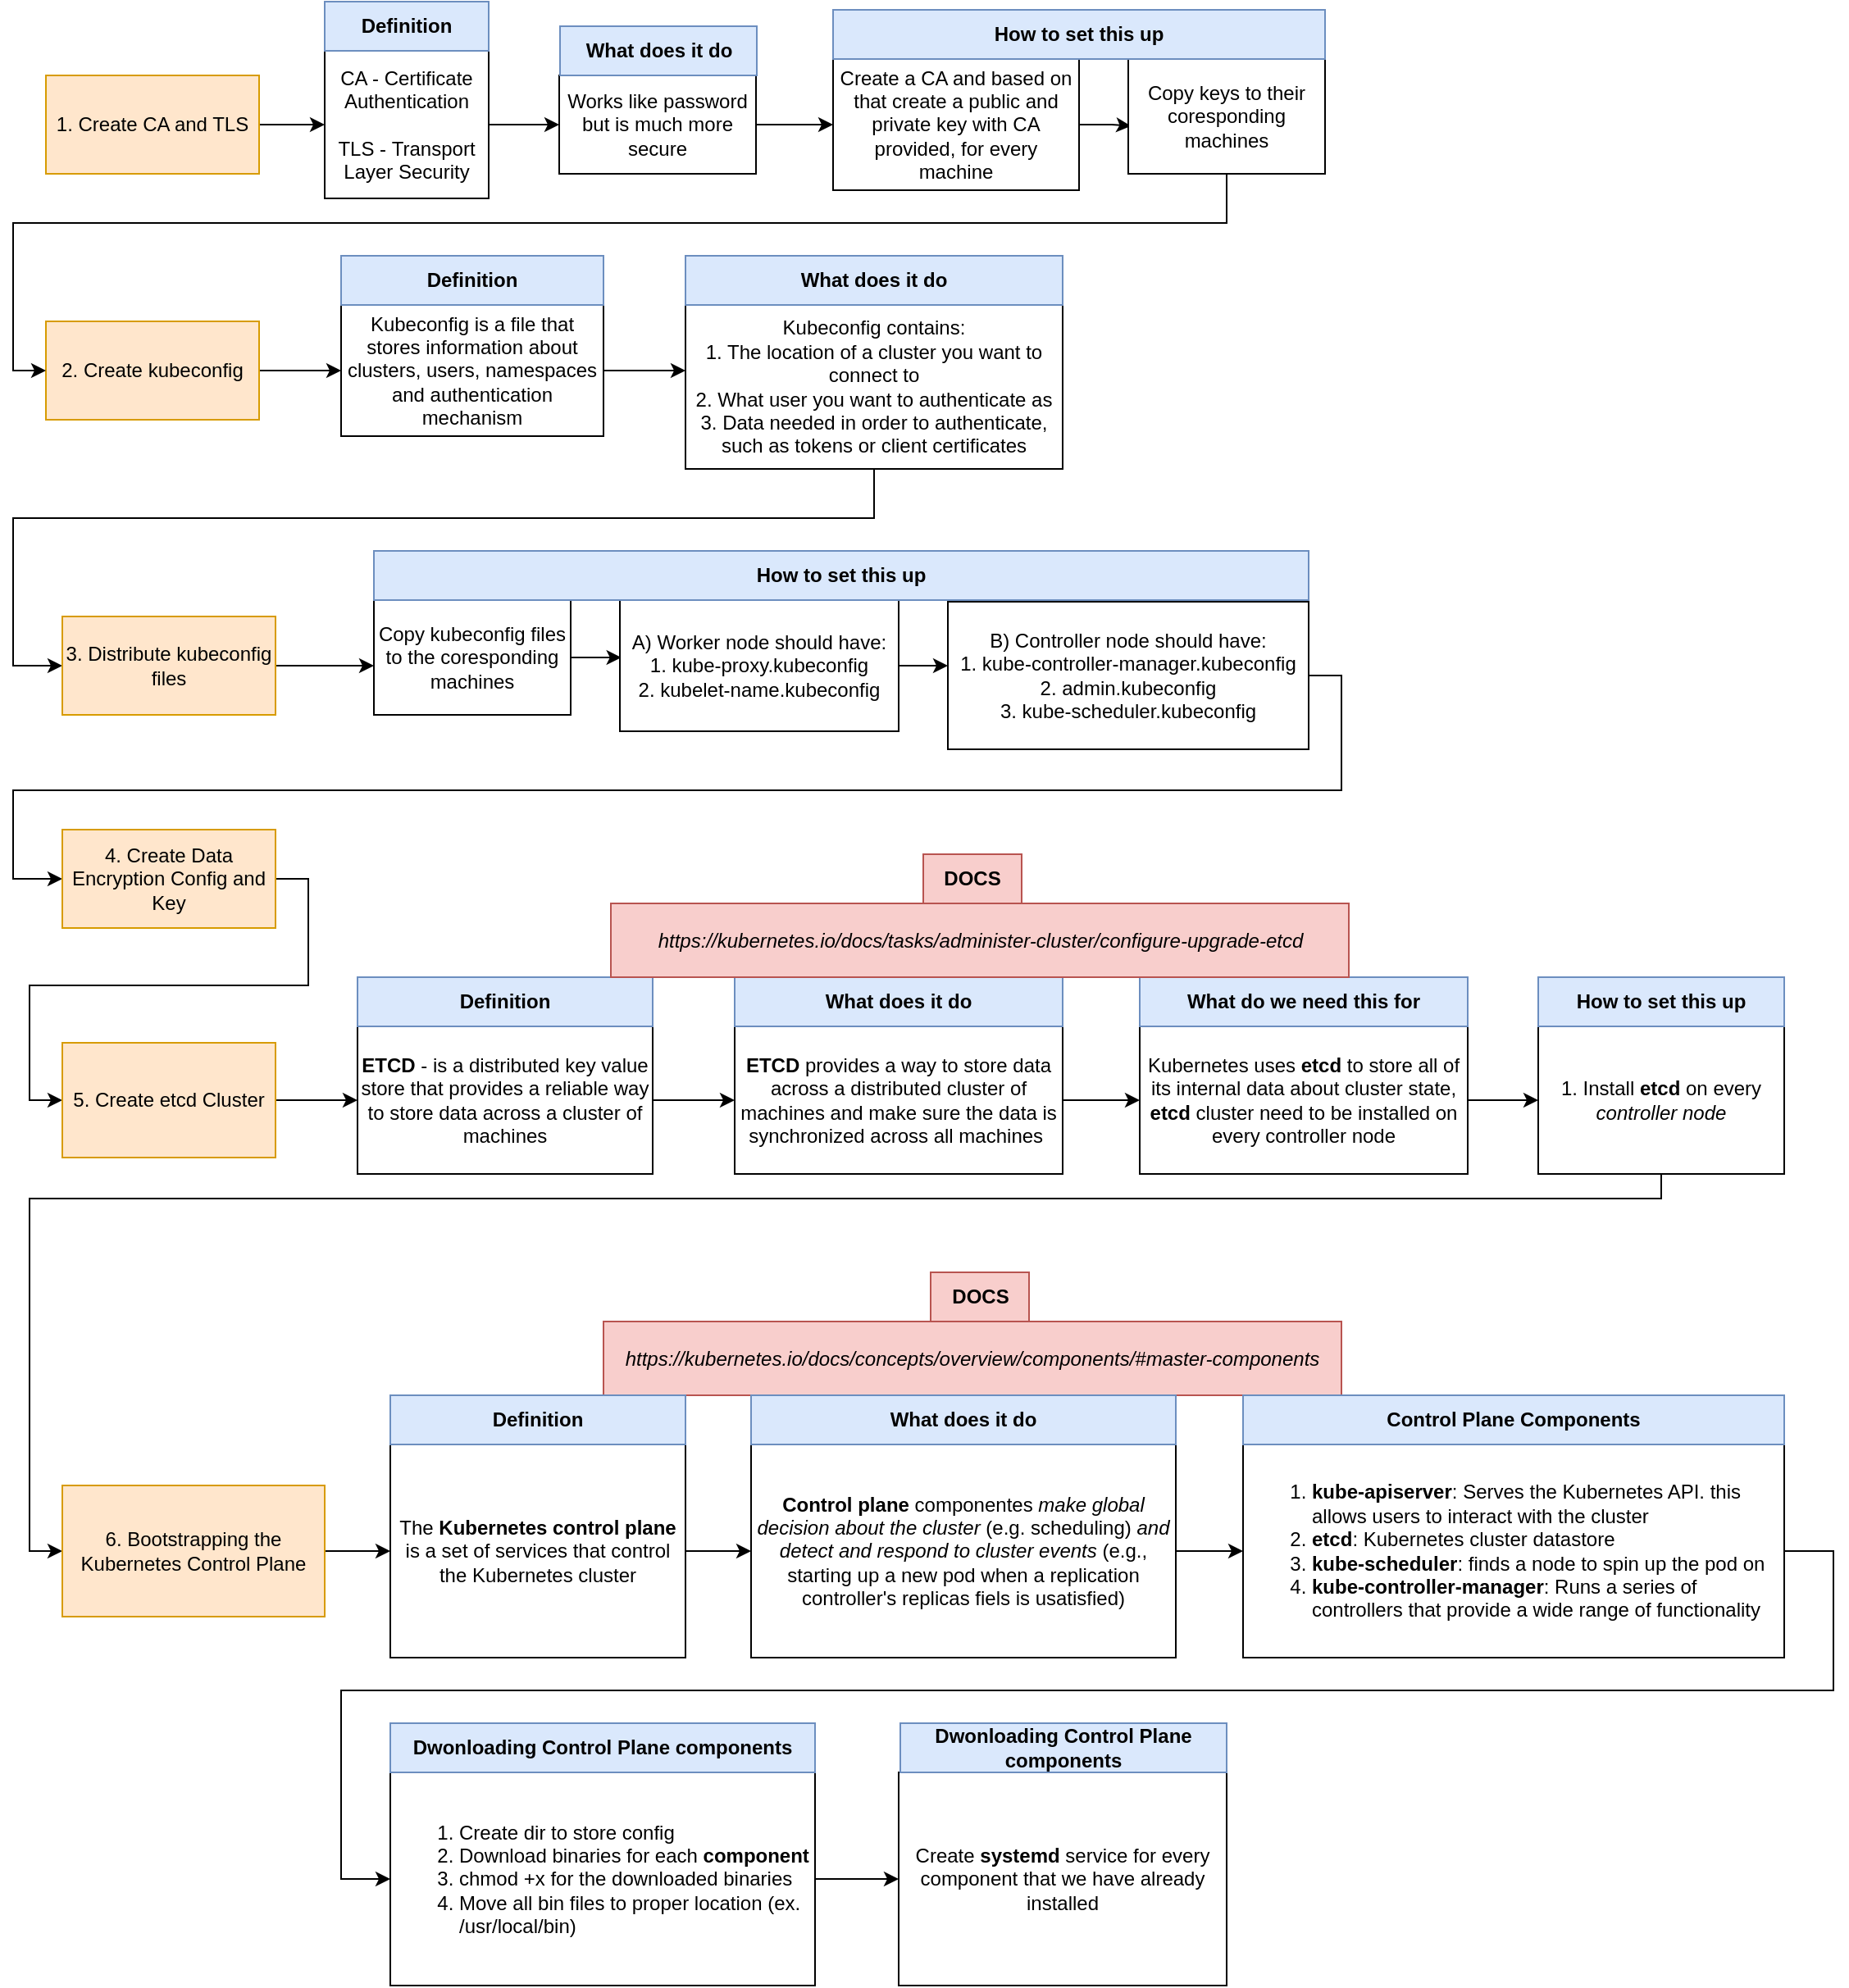 <mxfile version="21.5.2" type="github">
  <diagram name="Strona-1" id="LIcGz9p34mj6lom9c27u">
    <mxGraphModel dx="1434" dy="888" grid="1" gridSize="10" guides="1" tooltips="1" connect="1" arrows="1" fold="1" page="1" pageScale="1" pageWidth="827" pageHeight="1169" math="0" shadow="0">
      <root>
        <mxCell id="0" />
        <mxCell id="1" parent="0" />
        <mxCell id="68Hwct-F0d1kTlMrPAvt-4" style="edgeStyle=orthogonalEdgeStyle;rounded=0;orthogonalLoop=1;jettySize=auto;html=1;entryX=0;entryY=0.5;entryDx=0;entryDy=0;" parent="1" source="68Hwct-F0d1kTlMrPAvt-1" target="68Hwct-F0d1kTlMrPAvt-2" edge="1">
          <mxGeometry relative="1" as="geometry" />
        </mxCell>
        <mxCell id="68Hwct-F0d1kTlMrPAvt-1" value="1. Create CA and TLS" style="rounded=0;whiteSpace=wrap;html=1;fillColor=#ffe6cc;strokeColor=#d79b00;" parent="1" vertex="1">
          <mxGeometry x="160" y="145" width="130" height="60" as="geometry" />
        </mxCell>
        <mxCell id="68Hwct-F0d1kTlMrPAvt-5" style="edgeStyle=orthogonalEdgeStyle;rounded=0;orthogonalLoop=1;jettySize=auto;html=1;exitX=1;exitY=0.5;exitDx=0;exitDy=0;" parent="1" source="68Hwct-F0d1kTlMrPAvt-2" target="68Hwct-F0d1kTlMrPAvt-6" edge="1">
          <mxGeometry relative="1" as="geometry">
            <mxPoint x="540" y="190.241" as="targetPoint" />
          </mxGeometry>
        </mxCell>
        <mxCell id="68Hwct-F0d1kTlMrPAvt-2" value="CA - Certificate Authentication&lt;br&gt;&lt;br&gt;TLS -&amp;nbsp;Transport Layer Security" style="rounded=0;whiteSpace=wrap;html=1;" parent="1" vertex="1">
          <mxGeometry x="330" y="130" width="100" height="90" as="geometry" />
        </mxCell>
        <mxCell id="68Hwct-F0d1kTlMrPAvt-8" style="edgeStyle=orthogonalEdgeStyle;rounded=0;orthogonalLoop=1;jettySize=auto;html=1;exitX=1;exitY=0.5;exitDx=0;exitDy=0;entryX=0;entryY=0.5;entryDx=0;entryDy=0;" parent="1" source="68Hwct-F0d1kTlMrPAvt-6" target="68Hwct-F0d1kTlMrPAvt-7" edge="1">
          <mxGeometry relative="1" as="geometry" />
        </mxCell>
        <mxCell id="68Hwct-F0d1kTlMrPAvt-6" value="Works like password but is much more secure" style="rounded=0;whiteSpace=wrap;html=1;" parent="1" vertex="1">
          <mxGeometry x="473" y="145.001" width="120" height="60" as="geometry" />
        </mxCell>
        <mxCell id="NVeK4hS8OuHmS83PzHyg-14" style="edgeStyle=orthogonalEdgeStyle;rounded=0;orthogonalLoop=1;jettySize=auto;html=1;entryX=0.014;entryY=0.583;entryDx=0;entryDy=0;entryPerimeter=0;" edge="1" parent="1" source="68Hwct-F0d1kTlMrPAvt-7" target="68Hwct-F0d1kTlMrPAvt-16">
          <mxGeometry relative="1" as="geometry" />
        </mxCell>
        <mxCell id="68Hwct-F0d1kTlMrPAvt-7" value="Create a CA and based on that create a public and private key with CA provided, for every machine" style="rounded=0;whiteSpace=wrap;html=1;" parent="1" vertex="1">
          <mxGeometry x="640" y="135" width="150" height="80" as="geometry" />
        </mxCell>
        <mxCell id="68Hwct-F0d1kTlMrPAvt-11" style="edgeStyle=orthogonalEdgeStyle;rounded=0;orthogonalLoop=1;jettySize=auto;html=1;exitX=1;exitY=0.5;exitDx=0;exitDy=0;entryX=0;entryY=0.5;entryDx=0;entryDy=0;" parent="1" source="68Hwct-F0d1kTlMrPAvt-9" target="68Hwct-F0d1kTlMrPAvt-10" edge="1">
          <mxGeometry relative="1" as="geometry" />
        </mxCell>
        <mxCell id="68Hwct-F0d1kTlMrPAvt-9" value="2. Create kubeconfig" style="rounded=0;whiteSpace=wrap;html=1;fillColor=#ffe6cc;strokeColor=#d79b00;" parent="1" vertex="1">
          <mxGeometry x="160" y="295" width="130" height="60" as="geometry" />
        </mxCell>
        <mxCell id="68Hwct-F0d1kTlMrPAvt-12" style="edgeStyle=orthogonalEdgeStyle;rounded=0;orthogonalLoop=1;jettySize=auto;html=1;" parent="1" source="68Hwct-F0d1kTlMrPAvt-10" edge="1">
          <mxGeometry relative="1" as="geometry">
            <mxPoint x="550.0" y="325.0" as="targetPoint" />
          </mxGeometry>
        </mxCell>
        <mxCell id="68Hwct-F0d1kTlMrPAvt-10" value="Kubeconfig is a file that stores information about clusters, users, namespaces and authentication mechanism" style="rounded=0;whiteSpace=wrap;html=1;" parent="1" vertex="1">
          <mxGeometry x="340" y="285" width="160" height="80" as="geometry" />
        </mxCell>
        <mxCell id="68Hwct-F0d1kTlMrPAvt-24" style="edgeStyle=orthogonalEdgeStyle;rounded=0;orthogonalLoop=1;jettySize=auto;html=1;entryX=0;entryY=0.5;entryDx=0;entryDy=0;" parent="1" source="68Hwct-F0d1kTlMrPAvt-14" target="68Hwct-F0d1kTlMrPAvt-23" edge="1">
          <mxGeometry relative="1" as="geometry">
            <Array as="points">
              <mxPoint x="665" y="415" />
              <mxPoint x="140" y="415" />
              <mxPoint x="140" y="505" />
            </Array>
          </mxGeometry>
        </mxCell>
        <mxCell id="68Hwct-F0d1kTlMrPAvt-14" value="Kubeconfig contains:&lt;br&gt;1. The location of a cluster you want to connect to&lt;br&gt;2. What user you want to authenticate as&lt;br&gt;3. Data needed in order to authenticate, such as tokens or client certificates" style="rounded=0;whiteSpace=wrap;html=1;" parent="1" vertex="1">
          <mxGeometry x="550" y="285" width="230" height="100" as="geometry" />
        </mxCell>
        <mxCell id="68Hwct-F0d1kTlMrPAvt-22" style="edgeStyle=orthogonalEdgeStyle;rounded=0;orthogonalLoop=1;jettySize=auto;html=1;exitX=0.5;exitY=1;exitDx=0;exitDy=0;entryX=0;entryY=0.5;entryDx=0;entryDy=0;" parent="1" source="68Hwct-F0d1kTlMrPAvt-16" target="68Hwct-F0d1kTlMrPAvt-9" edge="1">
          <mxGeometry relative="1" as="geometry">
            <mxPoint x="130" y="325" as="targetPoint" />
            <Array as="points">
              <mxPoint x="880" y="235" />
              <mxPoint x="140" y="235" />
              <mxPoint x="140" y="325" />
            </Array>
          </mxGeometry>
        </mxCell>
        <mxCell id="68Hwct-F0d1kTlMrPAvt-16" value="Copy keys to their coresponding machines" style="rounded=0;whiteSpace=wrap;html=1;" parent="1" vertex="1">
          <mxGeometry x="820" y="135" width="120" height="70" as="geometry" />
        </mxCell>
        <mxCell id="68Hwct-F0d1kTlMrPAvt-27" style="edgeStyle=orthogonalEdgeStyle;rounded=0;orthogonalLoop=1;jettySize=auto;html=1;exitX=1;exitY=0.5;exitDx=0;exitDy=0;" parent="1" source="68Hwct-F0d1kTlMrPAvt-23" target="68Hwct-F0d1kTlMrPAvt-26" edge="1">
          <mxGeometry relative="1" as="geometry">
            <Array as="points">
              <mxPoint x="330" y="505" />
              <mxPoint x="330" y="505" />
            </Array>
          </mxGeometry>
        </mxCell>
        <mxCell id="68Hwct-F0d1kTlMrPAvt-23" value="3. Distribute kubeconfig files" style="rounded=0;whiteSpace=wrap;html=1;fillColor=#ffe6cc;strokeColor=#d79b00;" parent="1" vertex="1">
          <mxGeometry x="170" y="475" width="130" height="60" as="geometry" />
        </mxCell>
        <mxCell id="NVeK4hS8OuHmS83PzHyg-9" style="edgeStyle=orthogonalEdgeStyle;rounded=0;orthogonalLoop=1;jettySize=auto;html=1;entryX=0.005;entryY=0.438;entryDx=0;entryDy=0;entryPerimeter=0;" edge="1" parent="1" source="68Hwct-F0d1kTlMrPAvt-26" target="68Hwct-F0d1kTlMrPAvt-29">
          <mxGeometry relative="1" as="geometry" />
        </mxCell>
        <mxCell id="68Hwct-F0d1kTlMrPAvt-26" value="Copy kubeconfig files to the coresponding machines" style="rounded=0;whiteSpace=wrap;html=1;" parent="1" vertex="1">
          <mxGeometry x="360" y="465" width="120" height="70" as="geometry" />
        </mxCell>
        <mxCell id="68Hwct-F0d1kTlMrPAvt-30" style="edgeStyle=orthogonalEdgeStyle;rounded=0;orthogonalLoop=1;jettySize=auto;html=1;" parent="1" source="68Hwct-F0d1kTlMrPAvt-29" edge="1">
          <mxGeometry relative="1" as="geometry">
            <mxPoint x="710" y="505" as="targetPoint" />
          </mxGeometry>
        </mxCell>
        <mxCell id="68Hwct-F0d1kTlMrPAvt-29" value="A) Worker node should have:&lt;br&gt;1. kube-proxy.kubeconfig&lt;br&gt;2. kubelet-name.kubeconfig" style="rounded=0;whiteSpace=wrap;html=1;" parent="1" vertex="1">
          <mxGeometry x="510" y="465" width="170" height="80" as="geometry" />
        </mxCell>
        <mxCell id="68Hwct-F0d1kTlMrPAvt-34" style="edgeStyle=orthogonalEdgeStyle;rounded=0;orthogonalLoop=1;jettySize=auto;html=1;exitX=1;exitY=0.5;exitDx=0;exitDy=0;entryX=0;entryY=0.5;entryDx=0;entryDy=0;" parent="1" source="68Hwct-F0d1kTlMrPAvt-31" target="68Hwct-F0d1kTlMrPAvt-33" edge="1">
          <mxGeometry relative="1" as="geometry">
            <Array as="points">
              <mxPoint x="950" y="511" />
              <mxPoint x="950" y="581" />
              <mxPoint x="140" y="581" />
              <mxPoint x="140" y="635" />
            </Array>
          </mxGeometry>
        </mxCell>
        <mxCell id="68Hwct-F0d1kTlMrPAvt-31" value="B) Controller node should have:&lt;br&gt;1. kube-controller-manager.kubeconfig&lt;br&gt;2. admin.kubeconfig&lt;br&gt;3. kube-scheduler.kubeconfig" style="rounded=0;whiteSpace=wrap;html=1;" parent="1" vertex="1">
          <mxGeometry x="710" y="466" width="220" height="90" as="geometry" />
        </mxCell>
        <mxCell id="NVeK4hS8OuHmS83PzHyg-32" style="edgeStyle=orthogonalEdgeStyle;rounded=0;orthogonalLoop=1;jettySize=auto;html=1;entryX=0;entryY=0.5;entryDx=0;entryDy=0;" edge="1" parent="1" source="68Hwct-F0d1kTlMrPAvt-33" target="68Hwct-F0d1kTlMrPAvt-35">
          <mxGeometry relative="1" as="geometry">
            <Array as="points">
              <mxPoint x="320" y="635" />
              <mxPoint x="320" y="700" />
              <mxPoint x="150" y="700" />
              <mxPoint x="150" y="770" />
            </Array>
          </mxGeometry>
        </mxCell>
        <mxCell id="68Hwct-F0d1kTlMrPAvt-33" value="4. Create Data Encryption Config and Key" style="rounded=0;whiteSpace=wrap;html=1;fillColor=#ffe6cc;strokeColor=#d79b00;" parent="1" vertex="1">
          <mxGeometry x="170" y="605" width="130" height="60" as="geometry" />
        </mxCell>
        <mxCell id="NVeK4hS8OuHmS83PzHyg-1" style="edgeStyle=orthogonalEdgeStyle;rounded=0;orthogonalLoop=1;jettySize=auto;html=1;" edge="1" parent="1" source="68Hwct-F0d1kTlMrPAvt-35">
          <mxGeometry relative="1" as="geometry">
            <mxPoint x="350" y="770" as="targetPoint" />
          </mxGeometry>
        </mxCell>
        <mxCell id="68Hwct-F0d1kTlMrPAvt-35" value="5. Create etcd Cluster" style="rounded=0;whiteSpace=wrap;html=1;fillColor=#ffe6cc;strokeColor=#d79b00;" parent="1" vertex="1">
          <mxGeometry x="170" y="735" width="130" height="70" as="geometry" />
        </mxCell>
        <mxCell id="NVeK4hS8OuHmS83PzHyg-26" style="edgeStyle=orthogonalEdgeStyle;rounded=0;orthogonalLoop=1;jettySize=auto;html=1;entryX=0;entryY=0.5;entryDx=0;entryDy=0;" edge="1" parent="1" source="NVeK4hS8OuHmS83PzHyg-2" target="NVeK4hS8OuHmS83PzHyg-4">
          <mxGeometry relative="1" as="geometry" />
        </mxCell>
        <mxCell id="NVeK4hS8OuHmS83PzHyg-2" value="&lt;b&gt;ETCD &lt;/b&gt;- is a distributed key value store that provides a reliable way to store data across a cluster of machines" style="rounded=0;whiteSpace=wrap;html=1;" vertex="1" parent="1">
          <mxGeometry x="350" y="725" width="180" height="90" as="geometry" />
        </mxCell>
        <mxCell id="NVeK4hS8OuHmS83PzHyg-27" style="edgeStyle=orthogonalEdgeStyle;rounded=0;orthogonalLoop=1;jettySize=auto;html=1;entryX=0;entryY=0.5;entryDx=0;entryDy=0;" edge="1" parent="1" source="NVeK4hS8OuHmS83PzHyg-4" target="NVeK4hS8OuHmS83PzHyg-18">
          <mxGeometry relative="1" as="geometry" />
        </mxCell>
        <mxCell id="NVeK4hS8OuHmS83PzHyg-4" value="&lt;b&gt;ETCD&lt;/b&gt;&amp;nbsp;provides a way to store data across a distributed cluster of machines and make sure the data is synchronized across all machines&amp;nbsp;" style="rounded=0;whiteSpace=wrap;html=1;" vertex="1" parent="1">
          <mxGeometry x="580" y="725" width="200" height="90" as="geometry" />
        </mxCell>
        <mxCell id="NVeK4hS8OuHmS83PzHyg-5" value="&lt;b&gt;Definition&lt;/b&gt;" style="text;html=1;strokeColor=#6c8ebf;fillColor=#dae8fc;align=center;verticalAlign=middle;whiteSpace=wrap;rounded=0;" vertex="1" parent="1">
          <mxGeometry x="350" y="695" width="180" height="30" as="geometry" />
        </mxCell>
        <mxCell id="NVeK4hS8OuHmS83PzHyg-7" value="&lt;b&gt;What does it do&lt;/b&gt;" style="text;html=1;strokeColor=#6c8ebf;fillColor=#dae8fc;align=center;verticalAlign=middle;whiteSpace=wrap;rounded=0;" vertex="1" parent="1">
          <mxGeometry x="580" y="695" width="200" height="30" as="geometry" />
        </mxCell>
        <mxCell id="NVeK4hS8OuHmS83PzHyg-8" value="&lt;b style=&quot;border-color: var(--border-color);&quot;&gt;How to set this up&lt;/b&gt;" style="text;html=1;strokeColor=#6c8ebf;fillColor=#dae8fc;align=center;verticalAlign=middle;whiteSpace=wrap;rounded=0;" vertex="1" parent="1">
          <mxGeometry x="360" y="435" width="570" height="30" as="geometry" />
        </mxCell>
        <mxCell id="NVeK4hS8OuHmS83PzHyg-10" value="&lt;b&gt;Definition&lt;/b&gt;" style="text;html=1;strokeColor=#6c8ebf;fillColor=#dae8fc;align=center;verticalAlign=middle;whiteSpace=wrap;rounded=0;" vertex="1" parent="1">
          <mxGeometry x="340" y="255" width="160" height="30" as="geometry" />
        </mxCell>
        <mxCell id="NVeK4hS8OuHmS83PzHyg-11" value="&lt;b&gt;What does it do&lt;/b&gt;" style="text;html=1;strokeColor=#6c8ebf;fillColor=#dae8fc;align=center;verticalAlign=middle;whiteSpace=wrap;rounded=0;" vertex="1" parent="1">
          <mxGeometry x="550" y="255" width="230" height="30" as="geometry" />
        </mxCell>
        <mxCell id="NVeK4hS8OuHmS83PzHyg-12" value="&lt;b&gt;Definition&lt;/b&gt;" style="text;html=1;strokeColor=#6c8ebf;fillColor=#dae8fc;align=center;verticalAlign=middle;whiteSpace=wrap;rounded=0;" vertex="1" parent="1">
          <mxGeometry x="330" y="100" width="100" height="30" as="geometry" />
        </mxCell>
        <mxCell id="NVeK4hS8OuHmS83PzHyg-13" value="&lt;b&gt;What does it do&lt;/b&gt;" style="text;html=1;strokeColor=#6c8ebf;fillColor=#dae8fc;align=center;verticalAlign=middle;whiteSpace=wrap;rounded=0;" vertex="1" parent="1">
          <mxGeometry x="473.5" y="115" width="120" height="30" as="geometry" />
        </mxCell>
        <mxCell id="NVeK4hS8OuHmS83PzHyg-15" value="&lt;b&gt;How to set this up&lt;/b&gt;" style="text;html=1;strokeColor=#6c8ebf;fillColor=#dae8fc;align=center;verticalAlign=middle;whiteSpace=wrap;rounded=0;" vertex="1" parent="1">
          <mxGeometry x="640" y="105" width="300" height="30" as="geometry" />
        </mxCell>
        <mxCell id="NVeK4hS8OuHmS83PzHyg-20" style="edgeStyle=orthogonalEdgeStyle;rounded=0;orthogonalLoop=1;jettySize=auto;html=1;" edge="1" parent="1" source="NVeK4hS8OuHmS83PzHyg-18">
          <mxGeometry relative="1" as="geometry">
            <mxPoint x="1070" y="770" as="targetPoint" />
          </mxGeometry>
        </mxCell>
        <mxCell id="NVeK4hS8OuHmS83PzHyg-18" value="Kubernetes uses &lt;b&gt;etcd &lt;/b&gt;to store all of its internal data about cluster state, &lt;b&gt;etcd &lt;/b&gt;cluster&amp;nbsp;need to be installed on every controller node" style="rounded=0;whiteSpace=wrap;html=1;" vertex="1" parent="1">
          <mxGeometry x="827" y="725" width="200" height="90" as="geometry" />
        </mxCell>
        <mxCell id="NVeK4hS8OuHmS83PzHyg-41" style="edgeStyle=orthogonalEdgeStyle;rounded=0;orthogonalLoop=1;jettySize=auto;html=1;entryX=0;entryY=0.5;entryDx=0;entryDy=0;" edge="1" parent="1" source="NVeK4hS8OuHmS83PzHyg-21" target="NVeK4hS8OuHmS83PzHyg-36">
          <mxGeometry relative="1" as="geometry">
            <Array as="points">
              <mxPoint x="1145" y="830" />
              <mxPoint x="150" y="830" />
              <mxPoint x="150" y="1045" />
            </Array>
          </mxGeometry>
        </mxCell>
        <mxCell id="NVeK4hS8OuHmS83PzHyg-21" value="1. Install &lt;b&gt;etcd&lt;/b&gt;&amp;nbsp;on every &lt;i&gt;controller&lt;/i&gt; &lt;i&gt;node&lt;/i&gt;" style="rounded=0;whiteSpace=wrap;html=1;" vertex="1" parent="1">
          <mxGeometry x="1070" y="725" width="150" height="90" as="geometry" />
        </mxCell>
        <mxCell id="NVeK4hS8OuHmS83PzHyg-22" value="&lt;b&gt;What do we need this for&lt;/b&gt;" style="text;html=1;strokeColor=#6c8ebf;fillColor=#dae8fc;align=center;verticalAlign=middle;whiteSpace=wrap;rounded=0;" vertex="1" parent="1">
          <mxGeometry x="827" y="695" width="200" height="30" as="geometry" />
        </mxCell>
        <mxCell id="NVeK4hS8OuHmS83PzHyg-23" value="&lt;b&gt;How to set this up&lt;/b&gt;" style="text;html=1;strokeColor=#6c8ebf;fillColor=#dae8fc;align=center;verticalAlign=middle;whiteSpace=wrap;rounded=0;" vertex="1" parent="1">
          <mxGeometry x="1070" y="695" width="150" height="30" as="geometry" />
        </mxCell>
        <mxCell id="NVeK4hS8OuHmS83PzHyg-28" value="&lt;i&gt;https://kubernetes.io/docs/tasks/administer-cluster/configure-upgrade-etcd&lt;/i&gt;" style="text;html=1;strokeColor=#b85450;fillColor=#f8cecc;align=center;verticalAlign=middle;whiteSpace=wrap;rounded=0;" vertex="1" parent="1">
          <mxGeometry x="504.5" y="650" width="450" height="45" as="geometry" />
        </mxCell>
        <mxCell id="NVeK4hS8OuHmS83PzHyg-30" value="&lt;b style=&quot;border-color: var(--border-color);&quot;&gt;DOCS&lt;/b&gt;" style="text;html=1;strokeColor=#b85450;fillColor=#f8cecc;align=center;verticalAlign=middle;whiteSpace=wrap;rounded=0;" vertex="1" parent="1">
          <mxGeometry x="695" y="620" width="60" height="30" as="geometry" />
        </mxCell>
        <mxCell id="NVeK4hS8OuHmS83PzHyg-46" value="" style="edgeStyle=orthogonalEdgeStyle;rounded=0;orthogonalLoop=1;jettySize=auto;html=1;" edge="1" parent="1" source="NVeK4hS8OuHmS83PzHyg-36" target="NVeK4hS8OuHmS83PzHyg-38">
          <mxGeometry relative="1" as="geometry" />
        </mxCell>
        <mxCell id="NVeK4hS8OuHmS83PzHyg-36" value="6. Bootstrapping the Kubernetes Control Plane" style="rounded=0;whiteSpace=wrap;html=1;fillColor=#ffe6cc;strokeColor=#d79b00;" vertex="1" parent="1">
          <mxGeometry x="170" y="1005" width="160" height="80" as="geometry" />
        </mxCell>
        <mxCell id="NVeK4hS8OuHmS83PzHyg-47" value="" style="edgeStyle=orthogonalEdgeStyle;rounded=0;orthogonalLoop=1;jettySize=auto;html=1;" edge="1" parent="1" source="NVeK4hS8OuHmS83PzHyg-38" target="NVeK4hS8OuHmS83PzHyg-39">
          <mxGeometry relative="1" as="geometry" />
        </mxCell>
        <mxCell id="NVeK4hS8OuHmS83PzHyg-38" value="The &lt;b&gt;Kubernetes control plane &lt;/b&gt;is a set of services that control the Kubernetes cluster" style="rounded=0;whiteSpace=wrap;html=1;" vertex="1" parent="1">
          <mxGeometry x="370" y="980" width="180" height="130" as="geometry" />
        </mxCell>
        <mxCell id="NVeK4hS8OuHmS83PzHyg-50" value="" style="edgeStyle=orthogonalEdgeStyle;rounded=0;orthogonalLoop=1;jettySize=auto;html=1;" edge="1" parent="1" source="NVeK4hS8OuHmS83PzHyg-39" target="NVeK4hS8OuHmS83PzHyg-49">
          <mxGeometry relative="1" as="geometry" />
        </mxCell>
        <mxCell id="NVeK4hS8OuHmS83PzHyg-39" value="&lt;b&gt;Control plane &lt;/b&gt;componentes&lt;b&gt;&amp;nbsp;&lt;/b&gt;&lt;i&gt;make global decision about the cluster &lt;/i&gt;(e.g. scheduling) &lt;i&gt;and detect and respond to cluster events&lt;/i&gt; (e.g., starting up a new pod when a replication controller&#39;s replicas fiels is usatisfied)" style="rounded=0;whiteSpace=wrap;html=1;" vertex="1" parent="1">
          <mxGeometry x="590" y="980" width="259" height="130" as="geometry" />
        </mxCell>
        <mxCell id="NVeK4hS8OuHmS83PzHyg-42" value="&lt;i&gt;https://kubernetes.io/docs/concepts/overview/components/#master-components&lt;/i&gt;" style="text;html=1;strokeColor=#b85450;fillColor=#f8cecc;align=center;verticalAlign=middle;whiteSpace=wrap;rounded=0;" vertex="1" parent="1">
          <mxGeometry x="500" y="905" width="450" height="45" as="geometry" />
        </mxCell>
        <mxCell id="NVeK4hS8OuHmS83PzHyg-43" value="&lt;b style=&quot;border-color: var(--border-color);&quot;&gt;DOCS&lt;/b&gt;" style="text;html=1;strokeColor=#b85450;fillColor=#f8cecc;align=center;verticalAlign=middle;whiteSpace=wrap;rounded=0;" vertex="1" parent="1">
          <mxGeometry x="699.5" y="875" width="60" height="30" as="geometry" />
        </mxCell>
        <mxCell id="NVeK4hS8OuHmS83PzHyg-44" value="&lt;b&gt;Definition&lt;/b&gt;" style="text;html=1;strokeColor=#6c8ebf;fillColor=#dae8fc;align=center;verticalAlign=middle;whiteSpace=wrap;rounded=0;" vertex="1" parent="1">
          <mxGeometry x="370" y="950" width="180" height="30" as="geometry" />
        </mxCell>
        <mxCell id="NVeK4hS8OuHmS83PzHyg-45" value="&lt;b&gt;What does it do&lt;/b&gt;" style="text;html=1;strokeColor=#6c8ebf;fillColor=#dae8fc;align=center;verticalAlign=middle;whiteSpace=wrap;rounded=0;" vertex="1" parent="1">
          <mxGeometry x="590" y="950" width="259" height="30" as="geometry" />
        </mxCell>
        <mxCell id="NVeK4hS8OuHmS83PzHyg-53" value="" style="edgeStyle=orthogonalEdgeStyle;rounded=0;orthogonalLoop=1;jettySize=auto;html=1;" edge="1" parent="1" source="NVeK4hS8OuHmS83PzHyg-49" target="NVeK4hS8OuHmS83PzHyg-52">
          <mxGeometry relative="1" as="geometry">
            <Array as="points">
              <mxPoint x="1250" y="1045" />
              <mxPoint x="1250" y="1130" />
              <mxPoint x="340" y="1130" />
              <mxPoint x="340" y="1245" />
            </Array>
          </mxGeometry>
        </mxCell>
        <mxCell id="NVeK4hS8OuHmS83PzHyg-49" value="&lt;ol&gt;&lt;li&gt;&lt;b&gt;kube-apiserver&lt;/b&gt;:&lt;b&gt;&amp;nbsp;&lt;/b&gt;Serves the Kubernetes API. this allows users to interact with the cluster&lt;/li&gt;&lt;li&gt;&lt;b&gt;etcd&lt;/b&gt;: Kubernetes cluster datastore&lt;/li&gt;&lt;li&gt;&lt;b&gt;kube-scheduler&lt;/b&gt;: finds a node to spin up the pod on&lt;/li&gt;&lt;li&gt;&lt;b&gt;kube-controller-manager&lt;/b&gt;: Runs a series of controllers that provide a wide range of functionality&lt;/li&gt;&lt;/ol&gt;" style="rounded=0;whiteSpace=wrap;html=1;align=left;" vertex="1" parent="1">
          <mxGeometry x="890" y="980" width="330" height="130" as="geometry" />
        </mxCell>
        <mxCell id="NVeK4hS8OuHmS83PzHyg-51" value="&lt;b&gt;Control Plane Components&lt;/b&gt;" style="text;html=1;strokeColor=#6c8ebf;fillColor=#dae8fc;align=center;verticalAlign=middle;whiteSpace=wrap;rounded=0;" vertex="1" parent="1">
          <mxGeometry x="890" y="950" width="330" height="30" as="geometry" />
        </mxCell>
        <mxCell id="NVeK4hS8OuHmS83PzHyg-57" value="" style="edgeStyle=orthogonalEdgeStyle;rounded=0;orthogonalLoop=1;jettySize=auto;html=1;" edge="1" parent="1" source="NVeK4hS8OuHmS83PzHyg-52" target="NVeK4hS8OuHmS83PzHyg-56">
          <mxGeometry relative="1" as="geometry" />
        </mxCell>
        <mxCell id="NVeK4hS8OuHmS83PzHyg-52" value="&lt;ol&gt;&lt;li&gt;Create dir to store config&amp;nbsp;&lt;/li&gt;&lt;li&gt;Download binaries for each &lt;b&gt;component&lt;/b&gt;&lt;/li&gt;&lt;li&gt;chmod +x for the downloaded binaries&lt;/li&gt;&lt;li&gt;Move all bin files to proper location (ex. /usr/local/bin)&lt;/li&gt;&lt;/ol&gt;" style="rounded=0;whiteSpace=wrap;html=1;align=left;" vertex="1" parent="1">
          <mxGeometry x="370" y="1180" width="259" height="130" as="geometry" />
        </mxCell>
        <mxCell id="NVeK4hS8OuHmS83PzHyg-55" value="&lt;b style=&quot;border-color: var(--border-color);&quot;&gt;Dwonloading Control Plane components&lt;/b&gt;" style="text;html=1;strokeColor=#6c8ebf;fillColor=#dae8fc;align=center;verticalAlign=middle;whiteSpace=wrap;rounded=0;" vertex="1" parent="1">
          <mxGeometry x="370" y="1150" width="259" height="30" as="geometry" />
        </mxCell>
        <mxCell id="NVeK4hS8OuHmS83PzHyg-56" value="Create &lt;b&gt;systemd &lt;/b&gt;service&lt;b&gt;&amp;nbsp;&lt;/b&gt;for every component that we have already installed" style="rounded=0;whiteSpace=wrap;html=1;align=center;" vertex="1" parent="1">
          <mxGeometry x="680" y="1180" width="200" height="130" as="geometry" />
        </mxCell>
        <mxCell id="NVeK4hS8OuHmS83PzHyg-58" value="&lt;b style=&quot;border-color: var(--border-color);&quot;&gt;Dwonloading Control Plane components&lt;/b&gt;" style="text;html=1;strokeColor=#6c8ebf;fillColor=#dae8fc;align=center;verticalAlign=middle;whiteSpace=wrap;rounded=0;" vertex="1" parent="1">
          <mxGeometry x="681" y="1150" width="199" height="30" as="geometry" />
        </mxCell>
      </root>
    </mxGraphModel>
  </diagram>
</mxfile>
